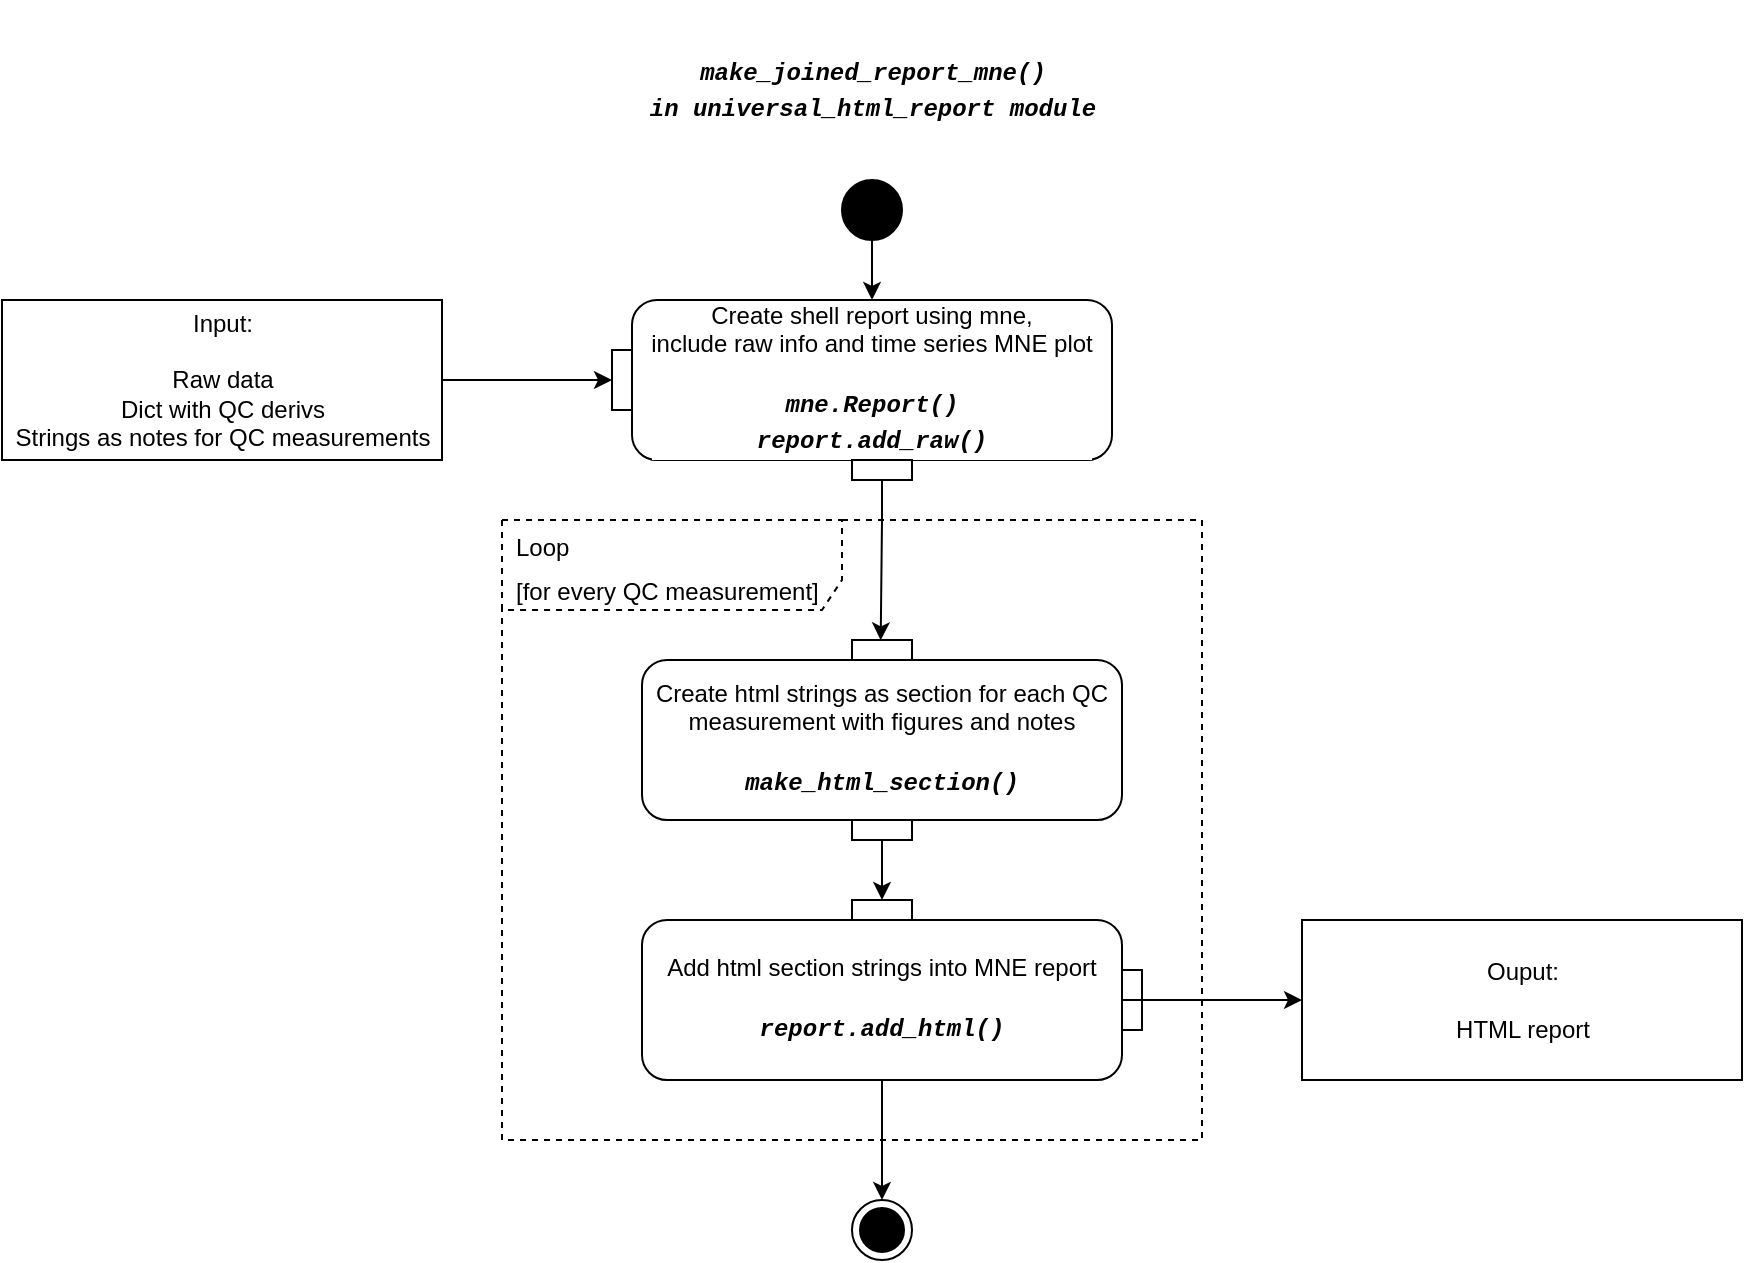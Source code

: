 <mxfile version="21.6.8" type="device">
  <diagram name="Page-1" id="lmK9xl6nnelpAUo2GgPa">
    <mxGraphModel dx="954" dy="674" grid="1" gridSize="10" guides="1" tooltips="1" connect="1" arrows="1" fold="1" page="0" pageScale="1" pageWidth="850" pageHeight="1100" math="0" shadow="0">
      <root>
        <mxCell id="0" />
        <mxCell id="1" parent="0" />
        <mxCell id="bD66hT9DBF5Ns9ag_0Qz-1" value="&lt;br&gt;&lt;div style=&quot;background-color: rgb(255, 255, 255); font-family: Menlo, Monaco, &amp;quot;Courier New&amp;quot;, monospace; font-size: 12px; line-height: 18px;&quot;&gt;&lt;b&gt;&lt;i&gt;make_joined_report_mne()&lt;/i&gt;&lt;/b&gt;&lt;/div&gt;&lt;div style=&quot;background-color: rgb(255, 255, 255); font-family: Menlo, Monaco, &amp;quot;Courier New&amp;quot;, monospace; font-size: 12px; line-height: 18px;&quot;&gt;&lt;b&gt;&lt;i&gt;in universal_html_report module&lt;/i&gt;&lt;/b&gt;&lt;/div&gt;" style="text;html=1;align=center;verticalAlign=middle;resizable=0;points=[];autosize=1;strokeColor=none;fillColor=none;fontSize=18;" parent="1" vertex="1">
          <mxGeometry x="310" y="40" width="250" height="70" as="geometry" />
        </mxCell>
        <mxCell id="bD66hT9DBF5Ns9ag_0Qz-12" value="" style="edgeStyle=orthogonalEdgeStyle;rounded=0;orthogonalLoop=1;jettySize=auto;html=1;fontSize=18;fontColor=#000000;" parent="1" source="bD66hT9DBF5Ns9ag_0Qz-3" target="bD66hT9DBF5Ns9ag_0Qz-8" edge="1">
          <mxGeometry relative="1" as="geometry" />
        </mxCell>
        <mxCell id="bD66hT9DBF5Ns9ag_0Qz-3" value="Input:&lt;br&gt;&lt;br&gt;Raw data&lt;br&gt;Dict with QC derivs&lt;br&gt;Strings as notes for QC measurements" style="html=1;" parent="1" vertex="1">
          <mxGeometry y="190" width="220" height="80" as="geometry" />
        </mxCell>
        <mxCell id="bD66hT9DBF5Ns9ag_0Qz-11" value="" style="edgeStyle=orthogonalEdgeStyle;rounded=0;orthogonalLoop=1;jettySize=auto;html=1;fontSize=18;fontColor=#000000;" parent="1" source="bD66hT9DBF5Ns9ag_0Qz-4" target="bD66hT9DBF5Ns9ag_0Qz-6" edge="1">
          <mxGeometry relative="1" as="geometry" />
        </mxCell>
        <mxCell id="bD66hT9DBF5Ns9ag_0Qz-4" value="" style="ellipse;fillColor=strokeColor;fontSize=18;" parent="1" vertex="1">
          <mxGeometry x="420" y="130" width="30" height="30" as="geometry" />
        </mxCell>
        <mxCell id="bD66hT9DBF5Ns9ag_0Qz-5" value="" style="group;fontSize=18;flipH=1;" parent="1" vertex="1" connectable="0">
          <mxGeometry x="305" y="190" width="250" height="90" as="geometry" />
        </mxCell>
        <mxCell id="bD66hT9DBF5Ns9ag_0Qz-6" value="Create shell report using mne, &lt;br&gt;include raw info and time series MNE plot&lt;br&gt;&lt;br&gt;&lt;div style=&quot;background-color: rgb(255, 255, 255); font-family: Menlo, Monaco, &amp;quot;Courier New&amp;quot;, monospace; line-height: 18px;&quot;&gt;&lt;i&gt;&lt;b&gt;mne.Report()&lt;/b&gt;&lt;/i&gt;&lt;/div&gt;&lt;div style=&quot;background-color: rgb(255, 255, 255); font-family: Menlo, Monaco, &amp;quot;Courier New&amp;quot;, monospace; line-height: 18px;&quot;&gt;&lt;div style=&quot;line-height: 18px;&quot;&gt;&lt;b&gt;&lt;i&gt;report.add_raw()&lt;/i&gt;&lt;/b&gt;&lt;/div&gt;&lt;/div&gt;" style="html=1;align=center;verticalAlign=middle;rounded=1;absoluteArcSize=1;arcSize=25;dashed=0;fontFamily=Helvetica;fontSize=12;whiteSpace=wrap;container=0;noLabel=0;imageAlign=center;" parent="bD66hT9DBF5Ns9ag_0Qz-5" vertex="1">
          <mxGeometry x="10" width="240" height="80" as="geometry" />
        </mxCell>
        <mxCell id="bD66hT9DBF5Ns9ag_0Qz-7" value="pinOut 2" style="fontStyle=0;labelPosition=center;verticalLabelPosition=bottom;align=center;verticalAlign=top;spacingLeft=2;fontFamily=Helvetica;fontSize=12;resizable=0;container=0;noLabel=1;" parent="bD66hT9DBF5Ns9ag_0Qz-5" vertex="1">
          <mxGeometry x="120" y="80" width="30" height="10" as="geometry" />
        </mxCell>
        <mxCell id="bD66hT9DBF5Ns9ag_0Qz-8" value="pinOut 1" style="fontStyle=0;labelPosition=right;verticalLabelPosition=middle;align=left;verticalAlign=middle;spacingLeft=2;fontFamily=Helvetica;fontSize=12;resizable=0;container=0;noLabel=1;" parent="bD66hT9DBF5Ns9ag_0Qz-5" vertex="1">
          <mxGeometry y="25" width="10" height="30" as="geometry" />
        </mxCell>
        <mxCell id="bD66hT9DBF5Ns9ag_0Qz-31" value="" style="group;fontSize=12;fontColor=#000000;flipH=1;" parent="1" vertex="1" connectable="0">
          <mxGeometry x="320" y="490" width="250" height="90" as="geometry" />
        </mxCell>
        <mxCell id="bD66hT9DBF5Ns9ag_0Qz-32" value="Add html section strings into MNE report&lt;br style=&quot;border-color: var(--border-color);&quot;&gt;&lt;br style=&quot;border-color: var(--border-color);&quot;&gt;&lt;div style=&quot;border-color: var(--border-color); background-color: rgb(255, 255, 255); font-family: Menlo, Monaco, &amp;quot;Courier New&amp;quot;, monospace; line-height: 18px;&quot;&gt;&lt;i style=&quot;border-color: var(--border-color);&quot;&gt;&lt;b style=&quot;border-color: var(--border-color);&quot;&gt;report.add_html()&lt;/b&gt;&lt;/i&gt;&lt;/div&gt;" style="html=1;align=center;verticalAlign=middle;rounded=1;absoluteArcSize=1;arcSize=25;dashed=0;fontFamily=Helvetica;fontSize=12;whiteSpace=wrap;container=0;noLabel=0;imageAlign=center;fontColor=#000000;" parent="bD66hT9DBF5Ns9ag_0Qz-31" vertex="1">
          <mxGeometry y="10" width="240" height="80" as="geometry" />
        </mxCell>
        <mxCell id="bD66hT9DBF5Ns9ag_0Qz-33" value="pinIn 2" style="fontStyle=0;labelPosition=left;verticalLabelPosition=middle;align=right;verticalAlign=middle;spacingLeft=2;fontFamily=Helvetica;fontSize=12;flipH=0;resizable=0;container=0;noLabel=1;fontColor=#000000;" parent="bD66hT9DBF5Ns9ag_0Qz-31" vertex="1">
          <mxGeometry x="240" y="35" width="10" height="30" as="geometry" />
        </mxCell>
        <mxCell id="bD66hT9DBF5Ns9ag_0Qz-34" value="pinIn 1" style="fontStyle=0;labelPosition=center;verticalLabelPosition=top;align=center;verticalAlign=bottom;spacingLeft=2;fontFamily=Helvetica;fontSize=12;resizable=0;container=0;noLabel=1;fontColor=#000000;" parent="bD66hT9DBF5Ns9ag_0Qz-31" vertex="1">
          <mxGeometry x="105" width="30" height="10" as="geometry" />
        </mxCell>
        <mxCell id="bD66hT9DBF5Ns9ag_0Qz-35" value="" style="edgeStyle=orthogonalEdgeStyle;rounded=0;orthogonalLoop=1;jettySize=auto;html=1;fontSize=12;fontColor=#000000;" parent="1" source="bD66hT9DBF5Ns9ag_0Qz-20" target="bD66hT9DBF5Ns9ag_0Qz-34" edge="1">
          <mxGeometry relative="1" as="geometry" />
        </mxCell>
        <mxCell id="bD66hT9DBF5Ns9ag_0Qz-37" value="Ouput:&lt;br&gt;&lt;br&gt;HTML report" style="html=1;" parent="1" vertex="1">
          <mxGeometry x="650" y="500" width="220" height="80" as="geometry" />
        </mxCell>
        <mxCell id="bD66hT9DBF5Ns9ag_0Qz-38" value="" style="edgeStyle=orthogonalEdgeStyle;rounded=0;orthogonalLoop=1;jettySize=auto;html=1;fontSize=12;fontColor=#000000;" parent="1" source="bD66hT9DBF5Ns9ag_0Qz-32" target="bD66hT9DBF5Ns9ag_0Qz-37" edge="1">
          <mxGeometry relative="1" as="geometry" />
        </mxCell>
        <mxCell id="bD66hT9DBF5Ns9ag_0Qz-39" value="" style="ellipse;html=1;shape=endState;fillColor=strokeColor;fontSize=12;fontColor=#000000;" parent="1" vertex="1">
          <mxGeometry x="425" y="640" width="30" height="30" as="geometry" />
        </mxCell>
        <mxCell id="bD66hT9DBF5Ns9ag_0Qz-40" value="" style="edgeStyle=orthogonalEdgeStyle;rounded=0;orthogonalLoop=1;jettySize=auto;html=1;fontSize=12;fontColor=#000000;" parent="1" source="bD66hT9DBF5Ns9ag_0Qz-32" target="bD66hT9DBF5Ns9ag_0Qz-39" edge="1">
          <mxGeometry relative="1" as="geometry" />
        </mxCell>
        <mxCell id="bD66hT9DBF5Ns9ag_0Qz-19" value="Create html strings as section for each QC measurement with figures and notes&lt;br&gt;&lt;br&gt;&lt;div style=&quot;background-color: rgb(255, 255, 255); font-family: Menlo, Monaco, &amp;quot;Courier New&amp;quot;, monospace; line-height: 18px;&quot;&gt;&lt;div style=&quot;line-height: 18px;&quot;&gt;&lt;b&gt;&lt;i&gt;make_html_section()&lt;/i&gt;&lt;/b&gt;&lt;/div&gt;&lt;/div&gt;" style="html=1;align=center;verticalAlign=middle;rounded=1;absoluteArcSize=1;arcSize=25;dashed=0;fontFamily=Helvetica;fontSize=12;whiteSpace=wrap;container=0;noLabel=0;imageAlign=center;fontColor=#000000;" parent="1" vertex="1">
          <mxGeometry x="320" y="370" width="240" height="80" as="geometry" />
        </mxCell>
        <mxCell id="bD66hT9DBF5Ns9ag_0Qz-20" value="pinOut 2" style="fontStyle=0;labelPosition=center;verticalLabelPosition=bottom;align=center;verticalAlign=top;spacingLeft=2;fontFamily=Helvetica;fontSize=12;resizable=0;container=0;noLabel=1;fontColor=#000000;" parent="1" vertex="1">
          <mxGeometry x="425" y="450" width="30" height="10" as="geometry" />
        </mxCell>
        <mxCell id="bD66hT9DBF5Ns9ag_0Qz-21" value="pinIn 1" style="fontStyle=0;labelPosition=center;verticalLabelPosition=top;align=center;verticalAlign=bottom;spacingLeft=2;fontFamily=Helvetica;fontSize=12;resizable=0;container=0;noLabel=1;fontColor=#000000;" parent="1" vertex="1">
          <mxGeometry x="425" y="360" width="30" height="10" as="geometry" />
        </mxCell>
        <mxCell id="bD66hT9DBF5Ns9ag_0Qz-29" value="&lt;font style=&quot;font-size: 12px;&quot;&gt;Loop&lt;br&gt;[for every QC measurement]&lt;/font&gt;" style="shape=umlFrame;whiteSpace=wrap;html=1;width=170;height=45;boundedLbl=1;verticalAlign=middle;align=left;spacingLeft=5;fontSize=18;fontColor=#000000;dashed=1;" parent="1" vertex="1">
          <mxGeometry x="250" y="300" width="350" height="310" as="geometry" />
        </mxCell>
        <mxCell id="nwfgpcGCS7rwtjAJGzDY-2" style="edgeStyle=orthogonalEdgeStyle;rounded=0;orthogonalLoop=1;jettySize=auto;html=1;entryX=0.541;entryY=0.194;entryDx=0;entryDy=0;entryPerimeter=0;" parent="1" source="bD66hT9DBF5Ns9ag_0Qz-7" target="bD66hT9DBF5Ns9ag_0Qz-29" edge="1">
          <mxGeometry relative="1" as="geometry" />
        </mxCell>
      </root>
    </mxGraphModel>
  </diagram>
</mxfile>
